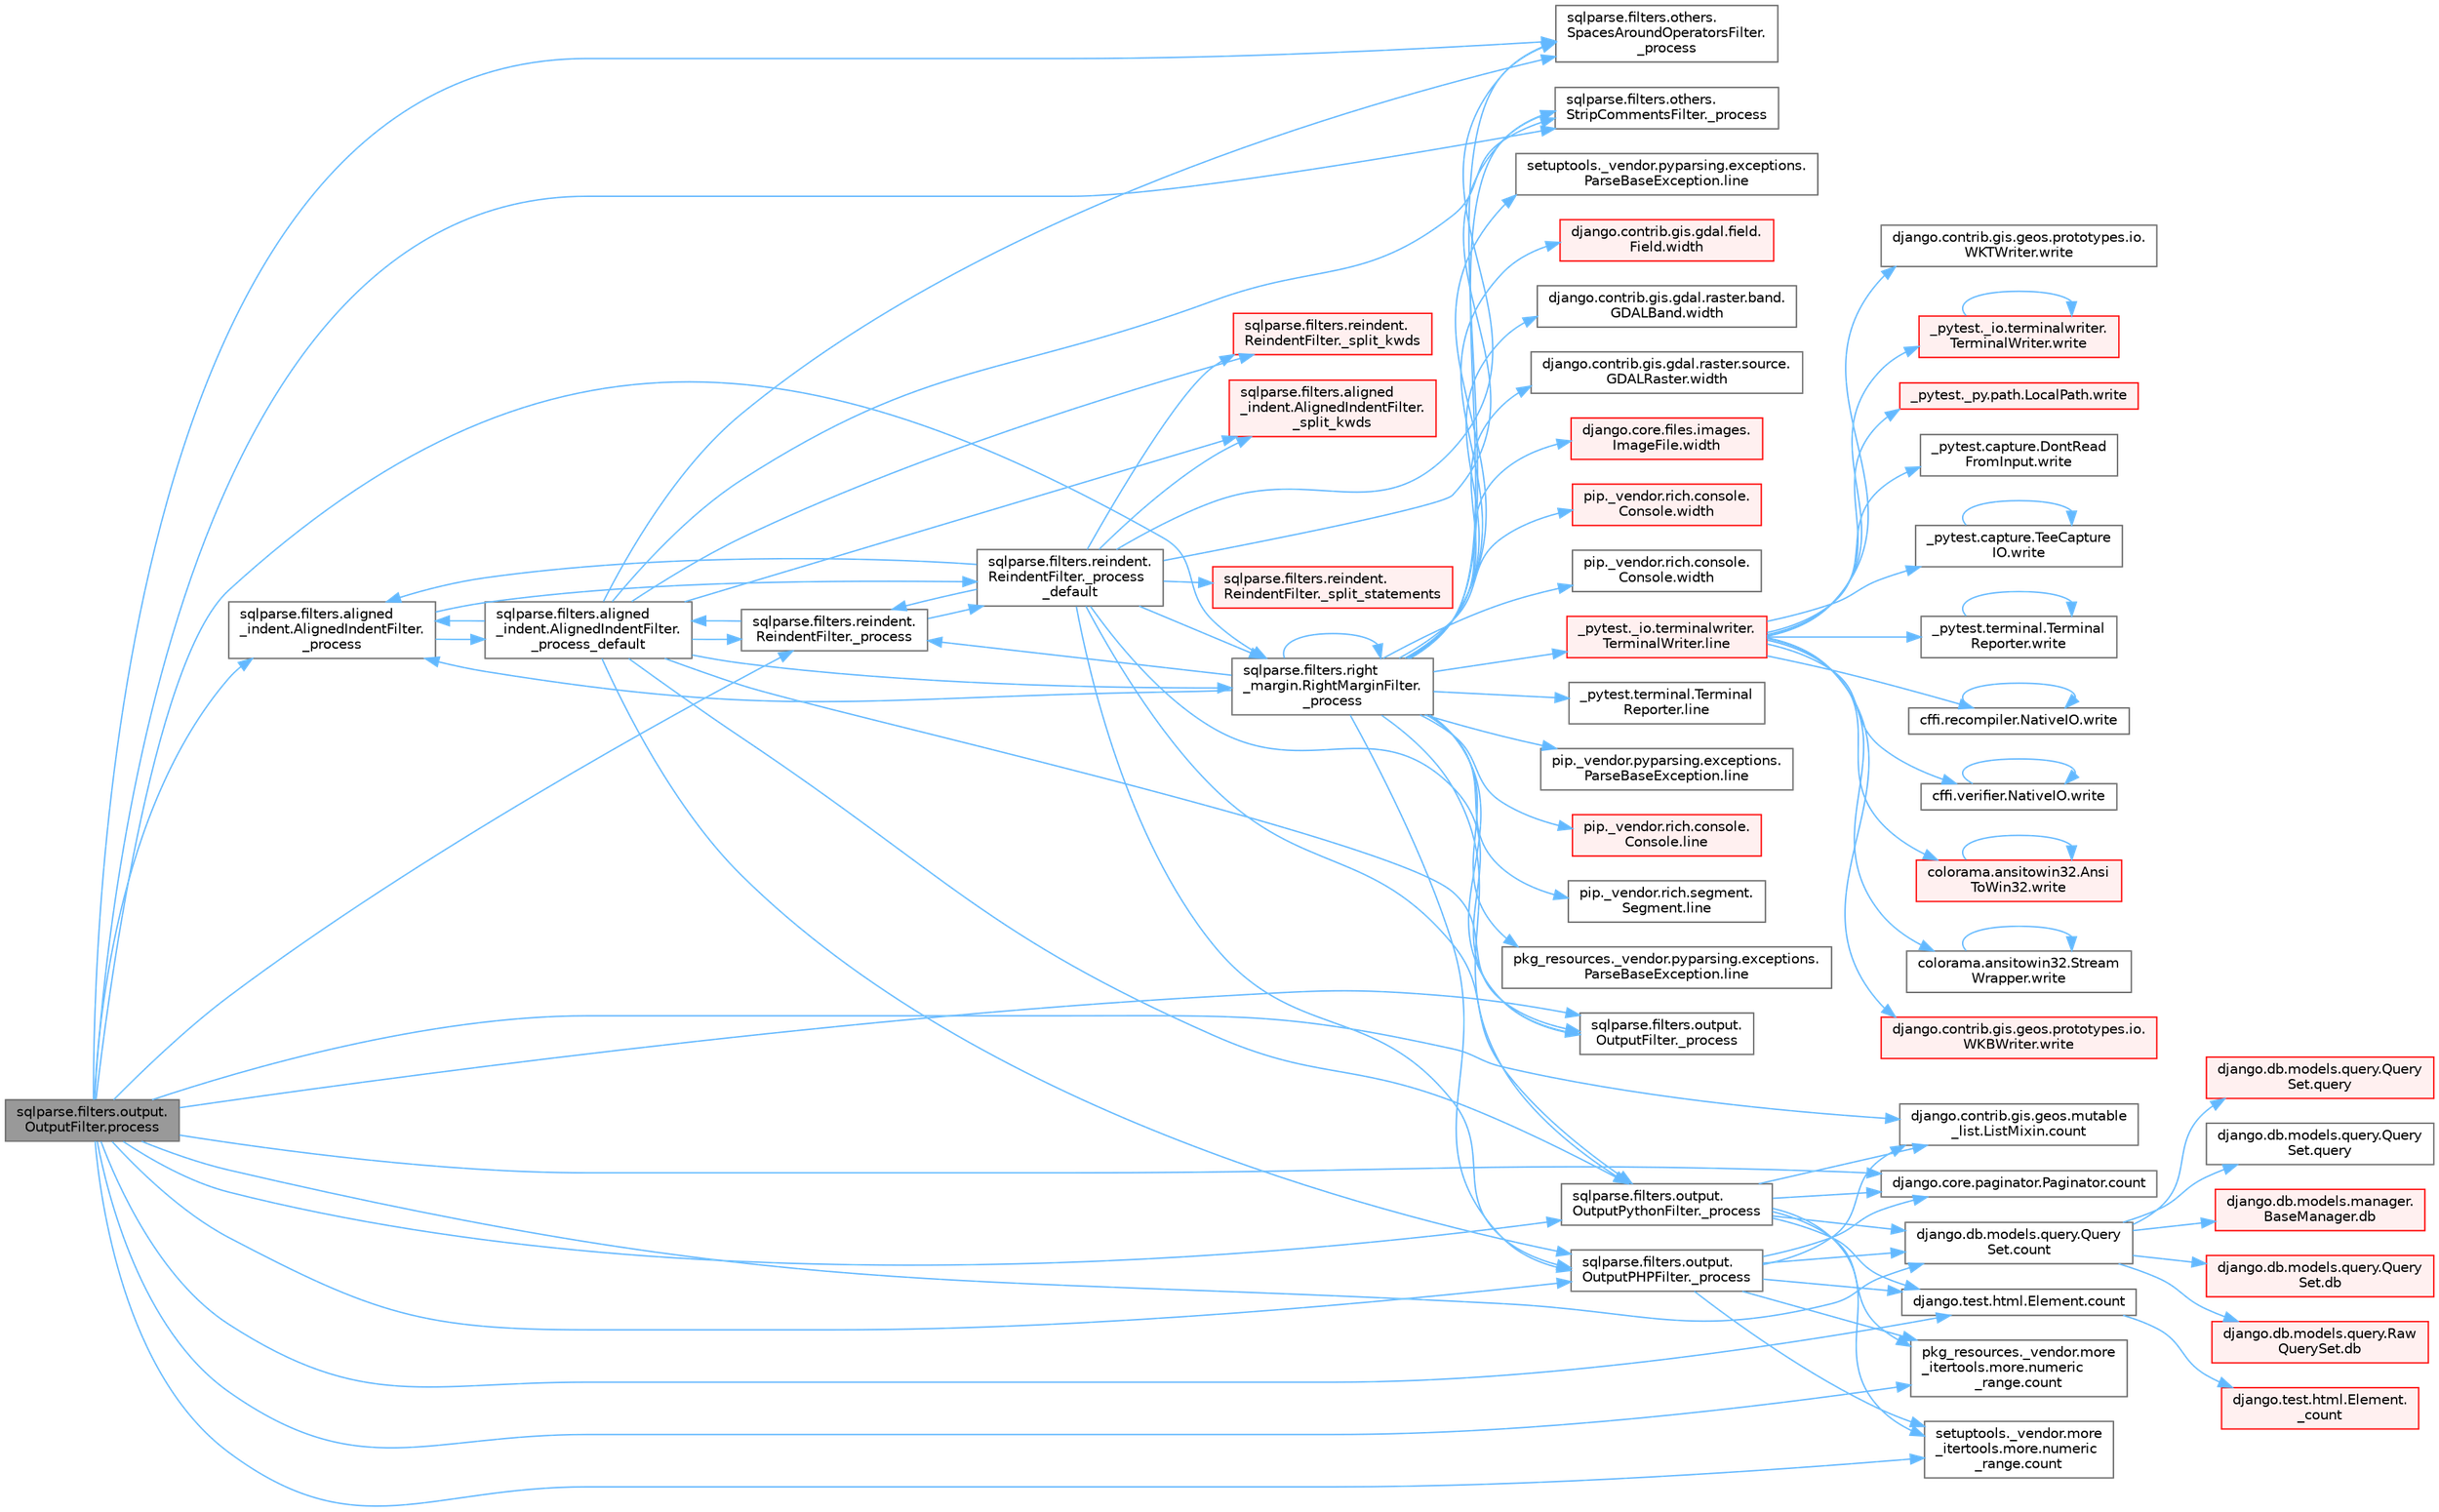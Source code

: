 digraph "sqlparse.filters.output.OutputFilter.process"
{
 // LATEX_PDF_SIZE
  bgcolor="transparent";
  edge [fontname=Helvetica,fontsize=10,labelfontname=Helvetica,labelfontsize=10];
  node [fontname=Helvetica,fontsize=10,shape=box,height=0.2,width=0.4];
  rankdir="LR";
  Node1 [id="Node000001",label="sqlparse.filters.output.\lOutputFilter.process",height=0.2,width=0.4,color="gray40", fillcolor="grey60", style="filled", fontcolor="black",tooltip=" "];
  Node1 -> Node2 [id="edge1_Node000001_Node000002",color="steelblue1",style="solid",tooltip=" "];
  Node2 [id="Node000002",label="sqlparse.filters.aligned\l_indent.AlignedIndentFilter.\l_process",height=0.2,width=0.4,color="grey40", fillcolor="white", style="filled",URL="$classsqlparse_1_1filters_1_1aligned__indent_1_1_aligned_indent_filter.html#ad998883fe7e7b68c6f4a789c37311b87",tooltip=" "];
  Node2 -> Node3 [id="edge2_Node000002_Node000003",color="steelblue1",style="solid",tooltip=" "];
  Node3 [id="Node000003",label="sqlparse.filters.aligned\l_indent.AlignedIndentFilter.\l_process_default",height=0.2,width=0.4,color="grey40", fillcolor="white", style="filled",URL="$classsqlparse_1_1filters_1_1aligned__indent_1_1_aligned_indent_filter.html#a3ea4e4dfdbefcbe959c08542b0d53201",tooltip=" "];
  Node3 -> Node2 [id="edge3_Node000003_Node000002",color="steelblue1",style="solid",tooltip=" "];
  Node3 -> Node4 [id="edge4_Node000003_Node000004",color="steelblue1",style="solid",tooltip=" "];
  Node4 [id="Node000004",label="sqlparse.filters.others.\lSpacesAroundOperatorsFilter.\l_process",height=0.2,width=0.4,color="grey40", fillcolor="white", style="filled",URL="$classsqlparse_1_1filters_1_1others_1_1_spaces_around_operators_filter.html#a20b255fae878be2cccea5a47abd763eb",tooltip=" "];
  Node3 -> Node5 [id="edge5_Node000003_Node000005",color="steelblue1",style="solid",tooltip=" "];
  Node5 [id="Node000005",label="sqlparse.filters.others.\lStripCommentsFilter._process",height=0.2,width=0.4,color="grey40", fillcolor="white", style="filled",URL="$classsqlparse_1_1filters_1_1others_1_1_strip_comments_filter.html#a75ad49ebb49afa20e94ce6d5bdfb733e",tooltip=" "];
  Node3 -> Node6 [id="edge6_Node000003_Node000006",color="steelblue1",style="solid",tooltip=" "];
  Node6 [id="Node000006",label="sqlparse.filters.output.\lOutputFilter._process",height=0.2,width=0.4,color="grey40", fillcolor="white", style="filled",URL="$classsqlparse_1_1filters_1_1output_1_1_output_filter.html#a6af9592b6be9158cebfe22c2c6929192",tooltip=" "];
  Node3 -> Node7 [id="edge7_Node000003_Node000007",color="steelblue1",style="solid",tooltip=" "];
  Node7 [id="Node000007",label="sqlparse.filters.output.\lOutputPHPFilter._process",height=0.2,width=0.4,color="grey40", fillcolor="white", style="filled",URL="$classsqlparse_1_1filters_1_1output_1_1_output_p_h_p_filter.html#a04e946235754e1e1a0717a17a2ab7980",tooltip=" "];
  Node7 -> Node8 [id="edge8_Node000007_Node000008",color="steelblue1",style="solid",tooltip=" "];
  Node8 [id="Node000008",label="django.contrib.gis.geos.mutable\l_list.ListMixin.count",height=0.2,width=0.4,color="grey40", fillcolor="white", style="filled",URL="$classdjango_1_1contrib_1_1gis_1_1geos_1_1mutable__list_1_1_list_mixin.html#a52a5d6a5f27045cb138ba9a57df5e921",tooltip=" "];
  Node7 -> Node9 [id="edge9_Node000007_Node000009",color="steelblue1",style="solid",tooltip=" "];
  Node9 [id="Node000009",label="django.core.paginator.Paginator.count",height=0.2,width=0.4,color="grey40", fillcolor="white", style="filled",URL="$classdjango_1_1core_1_1paginator_1_1_paginator.html#ac2c18c5d294f3d2c27754dfc6309dbec",tooltip=" "];
  Node7 -> Node10 [id="edge10_Node000007_Node000010",color="steelblue1",style="solid",tooltip=" "];
  Node10 [id="Node000010",label="django.db.models.query.Query\lSet.count",height=0.2,width=0.4,color="grey40", fillcolor="white", style="filled",URL="$classdjango_1_1db_1_1models_1_1query_1_1_query_set.html#a50571215acaaa76c6f87732de6bde934",tooltip=" "];
  Node10 -> Node11 [id="edge11_Node000010_Node000011",color="steelblue1",style="solid",tooltip=" "];
  Node11 [id="Node000011",label="django.db.models.manager.\lBaseManager.db",height=0.2,width=0.4,color="red", fillcolor="#FFF0F0", style="filled",URL="$classdjango_1_1db_1_1models_1_1manager_1_1_base_manager.html#ad6c30d1033fbe64ca4ac1d2bf0162a8a",tooltip=" "];
  Node10 -> Node19 [id="edge12_Node000010_Node000019",color="steelblue1",style="solid",tooltip=" "];
  Node19 [id="Node000019",label="django.db.models.query.Query\lSet.db",height=0.2,width=0.4,color="red", fillcolor="#FFF0F0", style="filled",URL="$classdjango_1_1db_1_1models_1_1query_1_1_query_set.html#a6ff7e94dd4e7293da5fb86f6349ce9b8",tooltip=" "];
  Node10 -> Node20 [id="edge13_Node000010_Node000020",color="steelblue1",style="solid",tooltip=" "];
  Node20 [id="Node000020",label="django.db.models.query.Raw\lQuerySet.db",height=0.2,width=0.4,color="red", fillcolor="#FFF0F0", style="filled",URL="$classdjango_1_1db_1_1models_1_1query_1_1_raw_query_set.html#a1f352bf15faf0aa43e22709fde8f7564",tooltip=" "];
  Node10 -> Node21 [id="edge14_Node000010_Node000021",color="steelblue1",style="solid",tooltip=" "];
  Node21 [id="Node000021",label="django.db.models.query.Query\lSet.query",height=0.2,width=0.4,color="red", fillcolor="#FFF0F0", style="filled",URL="$classdjango_1_1db_1_1models_1_1query_1_1_query_set.html#a8028ed81b109acb162489dbd16604c83",tooltip=" "];
  Node10 -> Node23 [id="edge15_Node000010_Node000023",color="steelblue1",style="solid",tooltip=" "];
  Node23 [id="Node000023",label="django.db.models.query.Query\lSet.query",height=0.2,width=0.4,color="grey40", fillcolor="white", style="filled",URL="$classdjango_1_1db_1_1models_1_1query_1_1_query_set.html#a0b0307a9b3f65303afb2c5783372d2c2",tooltip=" "];
  Node7 -> Node24 [id="edge16_Node000007_Node000024",color="steelblue1",style="solid",tooltip=" "];
  Node24 [id="Node000024",label="django.test.html.Element.count",height=0.2,width=0.4,color="grey40", fillcolor="white", style="filled",URL="$classdjango_1_1test_1_1html_1_1_element.html#a4ec3c5c3429fb44a2715de6f0fab7864",tooltip=" "];
  Node24 -> Node25 [id="edge17_Node000024_Node000025",color="steelblue1",style="solid",tooltip=" "];
  Node25 [id="Node000025",label="django.test.html.Element.\l_count",height=0.2,width=0.4,color="red", fillcolor="#FFF0F0", style="filled",URL="$classdjango_1_1test_1_1html_1_1_element.html#a41931b250e40c64a492d92a08ecda738",tooltip=" "];
  Node7 -> Node3411 [id="edge18_Node000007_Node003411",color="steelblue1",style="solid",tooltip=" "];
  Node3411 [id="Node003411",label="pkg_resources._vendor.more\l_itertools.more.numeric\l_range.count",height=0.2,width=0.4,color="grey40", fillcolor="white", style="filled",URL="$classpkg__resources_1_1__vendor_1_1more__itertools_1_1more_1_1numeric__range.html#a9e81a46e7ea3f796d17035c9100ff1e7",tooltip=" "];
  Node7 -> Node3412 [id="edge19_Node000007_Node003412",color="steelblue1",style="solid",tooltip=" "];
  Node3412 [id="Node003412",label="setuptools._vendor.more\l_itertools.more.numeric\l_range.count",height=0.2,width=0.4,color="grey40", fillcolor="white", style="filled",URL="$classsetuptools_1_1__vendor_1_1more__itertools_1_1more_1_1numeric__range.html#a906f0c4877f63fc1f2551daef75ae91f",tooltip=" "];
  Node3 -> Node4532 [id="edge20_Node000003_Node004532",color="steelblue1",style="solid",tooltip=" "];
  Node4532 [id="Node004532",label="sqlparse.filters.output.\lOutputPythonFilter._process",height=0.2,width=0.4,color="grey40", fillcolor="white", style="filled",URL="$classsqlparse_1_1filters_1_1output_1_1_output_python_filter.html#a7c6321a8ac3f268ad06caf05f26a42f8",tooltip=" "];
  Node4532 -> Node8 [id="edge21_Node004532_Node000008",color="steelblue1",style="solid",tooltip=" "];
  Node4532 -> Node9 [id="edge22_Node004532_Node000009",color="steelblue1",style="solid",tooltip=" "];
  Node4532 -> Node10 [id="edge23_Node004532_Node000010",color="steelblue1",style="solid",tooltip=" "];
  Node4532 -> Node24 [id="edge24_Node004532_Node000024",color="steelblue1",style="solid",tooltip=" "];
  Node4532 -> Node3411 [id="edge25_Node004532_Node003411",color="steelblue1",style="solid",tooltip=" "];
  Node4532 -> Node3412 [id="edge26_Node004532_Node003412",color="steelblue1",style="solid",tooltip=" "];
  Node3 -> Node4533 [id="edge27_Node000003_Node004533",color="steelblue1",style="solid",tooltip=" "];
  Node4533 [id="Node004533",label="sqlparse.filters.reindent.\lReindentFilter._process",height=0.2,width=0.4,color="grey40", fillcolor="white", style="filled",URL="$classsqlparse_1_1filters_1_1reindent_1_1_reindent_filter.html#aa8d7cd3a887a74b15b60245754c2f0ad",tooltip=" "];
  Node4533 -> Node3 [id="edge28_Node004533_Node000003",color="steelblue1",style="solid",tooltip=" "];
  Node4533 -> Node4534 [id="edge29_Node004533_Node004534",color="steelblue1",style="solid",tooltip=" "];
  Node4534 [id="Node004534",label="sqlparse.filters.reindent.\lReindentFilter._process\l_default",height=0.2,width=0.4,color="grey40", fillcolor="white", style="filled",URL="$classsqlparse_1_1filters_1_1reindent_1_1_reindent_filter.html#a1c1a3a8db38895a336e3e44c9ce4dc14",tooltip=" "];
  Node4534 -> Node2 [id="edge30_Node004534_Node000002",color="steelblue1",style="solid",tooltip=" "];
  Node4534 -> Node4 [id="edge31_Node004534_Node000004",color="steelblue1",style="solid",tooltip=" "];
  Node4534 -> Node5 [id="edge32_Node004534_Node000005",color="steelblue1",style="solid",tooltip=" "];
  Node4534 -> Node6 [id="edge33_Node004534_Node000006",color="steelblue1",style="solid",tooltip=" "];
  Node4534 -> Node7 [id="edge34_Node004534_Node000007",color="steelblue1",style="solid",tooltip=" "];
  Node4534 -> Node4532 [id="edge35_Node004534_Node004532",color="steelblue1",style="solid",tooltip=" "];
  Node4534 -> Node4533 [id="edge36_Node004534_Node004533",color="steelblue1",style="solid",tooltip=" "];
  Node4534 -> Node4535 [id="edge37_Node004534_Node004535",color="steelblue1",style="solid",tooltip=" "];
  Node4535 [id="Node004535",label="sqlparse.filters.right\l_margin.RightMarginFilter.\l_process",height=0.2,width=0.4,color="grey40", fillcolor="white", style="filled",URL="$classsqlparse_1_1filters_1_1right__margin_1_1_right_margin_filter.html#a62b0707d94aff59b0fc1428eca96f6a9",tooltip=" "];
  Node4535 -> Node2 [id="edge38_Node004535_Node000002",color="steelblue1",style="solid",tooltip=" "];
  Node4535 -> Node4 [id="edge39_Node004535_Node000004",color="steelblue1",style="solid",tooltip=" "];
  Node4535 -> Node5 [id="edge40_Node004535_Node000005",color="steelblue1",style="solid",tooltip=" "];
  Node4535 -> Node6 [id="edge41_Node004535_Node000006",color="steelblue1",style="solid",tooltip=" "];
  Node4535 -> Node7 [id="edge42_Node004535_Node000007",color="steelblue1",style="solid",tooltip=" "];
  Node4535 -> Node4532 [id="edge43_Node004535_Node004532",color="steelblue1",style="solid",tooltip=" "];
  Node4535 -> Node4533 [id="edge44_Node004535_Node004533",color="steelblue1",style="solid",tooltip=" "];
  Node4535 -> Node4535 [id="edge45_Node004535_Node004535",color="steelblue1",style="solid",tooltip=" "];
  Node4535 -> Node242 [id="edge46_Node004535_Node000242",color="steelblue1",style="solid",tooltip=" "];
  Node242 [id="Node000242",label="_pytest._io.terminalwriter.\lTerminalWriter.line",height=0.2,width=0.4,color="red", fillcolor="#FFF0F0", style="filled",URL="$class__pytest_1_1__io_1_1terminalwriter_1_1_terminal_writer.html#a70c206b6c71b946771673c95d93d5d5a",tooltip=" "];
  Node242 -> Node243 [id="edge47_Node000242_Node000243",color="steelblue1",style="solid",tooltip=" "];
  Node243 [id="Node000243",label="_pytest._io.terminalwriter.\lTerminalWriter.write",height=0.2,width=0.4,color="red", fillcolor="#FFF0F0", style="filled",URL="$class__pytest_1_1__io_1_1terminalwriter_1_1_terminal_writer.html#ab011b237aec5bafbe3761ee6eceaa5b1",tooltip=" "];
  Node243 -> Node243 [id="edge48_Node000243_Node000243",color="steelblue1",style="solid",tooltip=" "];
  Node242 -> Node3962 [id="edge49_Node000242_Node003962",color="steelblue1",style="solid",tooltip=" "];
  Node3962 [id="Node003962",label="_pytest._py.path.LocalPath.write",height=0.2,width=0.4,color="red", fillcolor="#FFF0F0", style="filled",URL="$class__pytest_1_1__py_1_1path_1_1_local_path.html#a8f782fcf3e7b991a42259724f3d25de2",tooltip=" "];
  Node242 -> Node3963 [id="edge50_Node000242_Node003963",color="steelblue1",style="solid",tooltip=" "];
  Node3963 [id="Node003963",label="_pytest.capture.DontRead\lFromInput.write",height=0.2,width=0.4,color="grey40", fillcolor="white", style="filled",URL="$class__pytest_1_1capture_1_1_dont_read_from_input.html#a406eef5fc6e2a689e4095b418e34258e",tooltip=" "];
  Node242 -> Node3964 [id="edge51_Node000242_Node003964",color="steelblue1",style="solid",tooltip=" "];
  Node3964 [id="Node003964",label="_pytest.capture.TeeCapture\lIO.write",height=0.2,width=0.4,color="grey40", fillcolor="white", style="filled",URL="$class__pytest_1_1capture_1_1_tee_capture_i_o.html#ad2ae68f89adb705539b1f510ac1d2a06",tooltip=" "];
  Node3964 -> Node3964 [id="edge52_Node003964_Node003964",color="steelblue1",style="solid",tooltip=" "];
  Node242 -> Node3965 [id="edge53_Node000242_Node003965",color="steelblue1",style="solid",tooltip=" "];
  Node3965 [id="Node003965",label="_pytest.terminal.Terminal\lReporter.write",height=0.2,width=0.4,color="grey40", fillcolor="white", style="filled",URL="$class__pytest_1_1terminal_1_1_terminal_reporter.html#a6a83fce851fa9dfdc476bc6fb0d4595b",tooltip=" "];
  Node3965 -> Node3965 [id="edge54_Node003965_Node003965",color="steelblue1",style="solid",tooltip=" "];
  Node242 -> Node3966 [id="edge55_Node000242_Node003966",color="steelblue1",style="solid",tooltip=" "];
  Node3966 [id="Node003966",label="cffi.recompiler.NativeIO.write",height=0.2,width=0.4,color="grey40", fillcolor="white", style="filled",URL="$classcffi_1_1recompiler_1_1_native_i_o.html#a179e7b41f653f51024a2cc98ad72cbbe",tooltip=" "];
  Node3966 -> Node3966 [id="edge56_Node003966_Node003966",color="steelblue1",style="solid",tooltip=" "];
  Node242 -> Node3967 [id="edge57_Node000242_Node003967",color="steelblue1",style="solid",tooltip=" "];
  Node3967 [id="Node003967",label="cffi.verifier.NativeIO.write",height=0.2,width=0.4,color="grey40", fillcolor="white", style="filled",URL="$classcffi_1_1verifier_1_1_native_i_o.html#a9f02f1e437c53293db7389ce253ee238",tooltip=" "];
  Node3967 -> Node3967 [id="edge58_Node003967_Node003967",color="steelblue1",style="solid",tooltip=" "];
  Node242 -> Node3968 [id="edge59_Node000242_Node003968",color="steelblue1",style="solid",tooltip=" "];
  Node3968 [id="Node003968",label="colorama.ansitowin32.Ansi\lToWin32.write",height=0.2,width=0.4,color="red", fillcolor="#FFF0F0", style="filled",URL="$classcolorama_1_1ansitowin32_1_1_ansi_to_win32.html#abadac90e6f0a5a03cecdc6f254eca7d8",tooltip=" "];
  Node3968 -> Node3968 [id="edge60_Node003968_Node003968",color="steelblue1",style="solid",tooltip=" "];
  Node242 -> Node3990 [id="edge61_Node000242_Node003990",color="steelblue1",style="solid",tooltip=" "];
  Node3990 [id="Node003990",label="colorama.ansitowin32.Stream\lWrapper.write",height=0.2,width=0.4,color="grey40", fillcolor="white", style="filled",URL="$classcolorama_1_1ansitowin32_1_1_stream_wrapper.html#a551910ddf0a34dde1db2a38e00b789d4",tooltip=" "];
  Node3990 -> Node3990 [id="edge62_Node003990_Node003990",color="steelblue1",style="solid",tooltip=" "];
  Node242 -> Node3991 [id="edge63_Node000242_Node003991",color="steelblue1",style="solid",tooltip=" "];
  Node3991 [id="Node003991",label="django.contrib.gis.geos.prototypes.io.\lWKBWriter.write",height=0.2,width=0.4,color="red", fillcolor="#FFF0F0", style="filled",URL="$classdjango_1_1contrib_1_1gis_1_1geos_1_1prototypes_1_1io_1_1_w_k_b_writer.html#a2cdc902d36a57ba6070e70570ca85c55",tooltip=" "];
  Node242 -> Node3993 [id="edge64_Node000242_Node003993",color="steelblue1",style="solid",tooltip=" "];
  Node3993 [id="Node003993",label="django.contrib.gis.geos.prototypes.io.\lWKTWriter.write",height=0.2,width=0.4,color="grey40", fillcolor="white", style="filled",URL="$classdjango_1_1contrib_1_1gis_1_1geos_1_1prototypes_1_1io_1_1_w_k_t_writer.html#a8c54e53507e3f6193ce7a36c8f977370",tooltip=" "];
  Node4535 -> Node295 [id="edge65_Node004535_Node000295",color="steelblue1",style="solid",tooltip=" "];
  Node295 [id="Node000295",label="_pytest.terminal.Terminal\lReporter.line",height=0.2,width=0.4,color="grey40", fillcolor="white", style="filled",URL="$class__pytest_1_1terminal_1_1_terminal_reporter.html#a93c0c8ead6fc609ded513a82b16b30d6",tooltip=" "];
  Node4535 -> Node296 [id="edge66_Node004535_Node000296",color="steelblue1",style="solid",tooltip=" "];
  Node296 [id="Node000296",label="pip._vendor.pyparsing.exceptions.\lParseBaseException.line",height=0.2,width=0.4,color="grey40", fillcolor="white", style="filled",URL="$classpip_1_1__vendor_1_1pyparsing_1_1exceptions_1_1_parse_base_exception.html#aa2329017443b8e4ac6f0415a61e18938",tooltip=" "];
  Node4535 -> Node297 [id="edge67_Node004535_Node000297",color="steelblue1",style="solid",tooltip=" "];
  Node297 [id="Node000297",label="pip._vendor.rich.console.\lConsole.line",height=0.2,width=0.4,color="red", fillcolor="#FFF0F0", style="filled",URL="$classpip_1_1__vendor_1_1rich_1_1console_1_1_console.html#a41d951735692dcacd03f429df410629c",tooltip=" "];
  Node4535 -> Node4465 [id="edge68_Node004535_Node004465",color="steelblue1",style="solid",tooltip=" "];
  Node4465 [id="Node004465",label="pip._vendor.rich.segment.\lSegment.line",height=0.2,width=0.4,color="grey40", fillcolor="white", style="filled",URL="$classpip_1_1__vendor_1_1rich_1_1segment_1_1_segment.html#a1d04079b7b56d7149c9f695a7005053c",tooltip=" "];
  Node4535 -> Node4466 [id="edge69_Node004535_Node004466",color="steelblue1",style="solid",tooltip=" "];
  Node4466 [id="Node004466",label="pkg_resources._vendor.pyparsing.exceptions.\lParseBaseException.line",height=0.2,width=0.4,color="grey40", fillcolor="white", style="filled",URL="$classpkg__resources_1_1__vendor_1_1pyparsing_1_1exceptions_1_1_parse_base_exception.html#a0008de93649d601aee59f9355b7db231",tooltip=" "];
  Node4535 -> Node4467 [id="edge70_Node004535_Node004467",color="steelblue1",style="solid",tooltip=" "];
  Node4467 [id="Node004467",label="setuptools._vendor.pyparsing.exceptions.\lParseBaseException.line",height=0.2,width=0.4,color="grey40", fillcolor="white", style="filled",URL="$classsetuptools_1_1__vendor_1_1pyparsing_1_1exceptions_1_1_parse_base_exception.html#ac4e957463d1b83df668df7d619160a90",tooltip=" "];
  Node4535 -> Node1854 [id="edge71_Node004535_Node001854",color="steelblue1",style="solid",tooltip=" "];
  Node1854 [id="Node001854",label="django.contrib.gis.gdal.field.\lField.width",height=0.2,width=0.4,color="red", fillcolor="#FFF0F0", style="filled",URL="$classdjango_1_1contrib_1_1gis_1_1gdal_1_1field_1_1_field.html#a9d43a623b937f633a9e6dca9323f5fa7",tooltip=" "];
  Node4535 -> Node1855 [id="edge72_Node004535_Node001855",color="steelblue1",style="solid",tooltip=" "];
  Node1855 [id="Node001855",label="django.contrib.gis.gdal.raster.band.\lGDALBand.width",height=0.2,width=0.4,color="grey40", fillcolor="white", style="filled",URL="$classdjango_1_1contrib_1_1gis_1_1gdal_1_1raster_1_1band_1_1_g_d_a_l_band.html#a407780888708f2bb99b4d298eb6d8062",tooltip=" "];
  Node4535 -> Node1856 [id="edge73_Node004535_Node001856",color="steelblue1",style="solid",tooltip=" "];
  Node1856 [id="Node001856",label="django.contrib.gis.gdal.raster.source.\lGDALRaster.width",height=0.2,width=0.4,color="grey40", fillcolor="white", style="filled",URL="$classdjango_1_1contrib_1_1gis_1_1gdal_1_1raster_1_1source_1_1_g_d_a_l_raster.html#a58442e42bce5bcabb54fab7a2e636bc2",tooltip=" "];
  Node4535 -> Node1857 [id="edge74_Node004535_Node001857",color="steelblue1",style="solid",tooltip=" "];
  Node1857 [id="Node001857",label="django.core.files.images.\lImageFile.width",height=0.2,width=0.4,color="red", fillcolor="#FFF0F0", style="filled",URL="$classdjango_1_1core_1_1files_1_1images_1_1_image_file.html#a3a50a37ab3f2d7395c892a262ecb49bc",tooltip=" "];
  Node4535 -> Node1858 [id="edge75_Node004535_Node001858",color="steelblue1",style="solid",tooltip=" "];
  Node1858 [id="Node001858",label="pip._vendor.rich.console.\lConsole.width",height=0.2,width=0.4,color="red", fillcolor="#FFF0F0", style="filled",URL="$classpip_1_1__vendor_1_1rich_1_1console_1_1_console.html#a3163e1b4e2842bc355d0f5c3100ecc08",tooltip=" "];
  Node4535 -> Node1859 [id="edge76_Node004535_Node001859",color="steelblue1",style="solid",tooltip=" "];
  Node1859 [id="Node001859",label="pip._vendor.rich.console.\lConsole.width",height=0.2,width=0.4,color="grey40", fillcolor="white", style="filled",URL="$classpip_1_1__vendor_1_1rich_1_1console_1_1_console.html#aa2ba8c5fa1dd224794b0ac2acd384863",tooltip=" "];
  Node4534 -> Node4536 [id="edge77_Node004534_Node004536",color="steelblue1",style="solid",tooltip=" "];
  Node4536 [id="Node004536",label="sqlparse.filters.aligned\l_indent.AlignedIndentFilter.\l_split_kwds",height=0.2,width=0.4,color="red", fillcolor="#FFF0F0", style="filled",URL="$classsqlparse_1_1filters_1_1aligned__indent_1_1_aligned_indent_filter.html#ae80ac955678a16b823a6ca41b154bb36",tooltip=" "];
  Node4534 -> Node4539 [id="edge78_Node004534_Node004539",color="steelblue1",style="solid",tooltip=" "];
  Node4539 [id="Node004539",label="sqlparse.filters.reindent.\lReindentFilter._split_kwds",height=0.2,width=0.4,color="red", fillcolor="#FFF0F0", style="filled",URL="$classsqlparse_1_1filters_1_1reindent_1_1_reindent_filter.html#a1fca586c26a325f1e9150ed20bb699e5",tooltip=" "];
  Node4534 -> Node4543 [id="edge79_Node004534_Node004543",color="steelblue1",style="solid",tooltip=" "];
  Node4543 [id="Node004543",label="sqlparse.filters.reindent.\lReindentFilter._split_statements",height=0.2,width=0.4,color="red", fillcolor="#FFF0F0", style="filled",URL="$classsqlparse_1_1filters_1_1reindent_1_1_reindent_filter.html#a172a5c6d57edffb58c5a1860295f83cc",tooltip=" "];
  Node3 -> Node4535 [id="edge80_Node000003_Node004535",color="steelblue1",style="solid",tooltip=" "];
  Node3 -> Node4536 [id="edge81_Node000003_Node004536",color="steelblue1",style="solid",tooltip=" "];
  Node3 -> Node4539 [id="edge82_Node000003_Node004539",color="steelblue1",style="solid",tooltip=" "];
  Node2 -> Node4534 [id="edge83_Node000002_Node004534",color="steelblue1",style="solid",tooltip=" "];
  Node1 -> Node4 [id="edge84_Node000001_Node000004",color="steelblue1",style="solid",tooltip=" "];
  Node1 -> Node5 [id="edge85_Node000001_Node000005",color="steelblue1",style="solid",tooltip=" "];
  Node1 -> Node6 [id="edge86_Node000001_Node000006",color="steelblue1",style="solid",tooltip=" "];
  Node1 -> Node7 [id="edge87_Node000001_Node000007",color="steelblue1",style="solid",tooltip=" "];
  Node1 -> Node4532 [id="edge88_Node000001_Node004532",color="steelblue1",style="solid",tooltip=" "];
  Node1 -> Node4533 [id="edge89_Node000001_Node004533",color="steelblue1",style="solid",tooltip=" "];
  Node1 -> Node4535 [id="edge90_Node000001_Node004535",color="steelblue1",style="solid",tooltip=" "];
  Node1 -> Node8 [id="edge91_Node000001_Node000008",color="steelblue1",style="solid",tooltip=" "];
  Node1 -> Node9 [id="edge92_Node000001_Node000009",color="steelblue1",style="solid",tooltip=" "];
  Node1 -> Node10 [id="edge93_Node000001_Node000010",color="steelblue1",style="solid",tooltip=" "];
  Node1 -> Node24 [id="edge94_Node000001_Node000024",color="steelblue1",style="solid",tooltip=" "];
  Node1 -> Node3411 [id="edge95_Node000001_Node003411",color="steelblue1",style="solid",tooltip=" "];
  Node1 -> Node3412 [id="edge96_Node000001_Node003412",color="steelblue1",style="solid",tooltip=" "];
}
